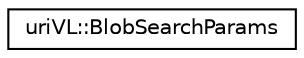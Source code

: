 digraph "Graphical Class Hierarchy"
{
  edge [fontname="Helvetica",fontsize="10",labelfontname="Helvetica",labelfontsize="10"];
  node [fontname="Helvetica",fontsize="10",shape=record];
  rankdir="LR";
  Node1 [label="uriVL::BlobSearchParams",height=0.2,width=0.4,color="black", fillcolor="white", style="filled",URL="$structuriVL_1_1BlobSearchParams.html",tooltip="Data structure that defines the conditions of a blob search. "];
}
